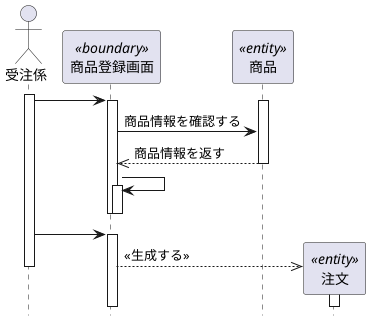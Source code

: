 @startuml シーケンス図
    hide footbox
    Actor 受注係 as human
    participant "商品登録画面" as boundary <<boundary>>
    participant "商品" as entity1 <<entity>>
    activate human
    human -> boundary
        activate boundary
            activate entity1
        boundary -> entity1 : 商品情報を確認する
            boundary <<-- entity1 : 商品情報を返す
            deactivate entity1
        boundary -> boundary
        activate boundary
        deactivate boundary
        deactivate boundary
    human -> boundary
    activate boundary
    create "注文" as entity <<entity>>
    boundary -->> entity : <<生成する>>
    deactivate human
        activate entity
        deactivate entity
@enduml